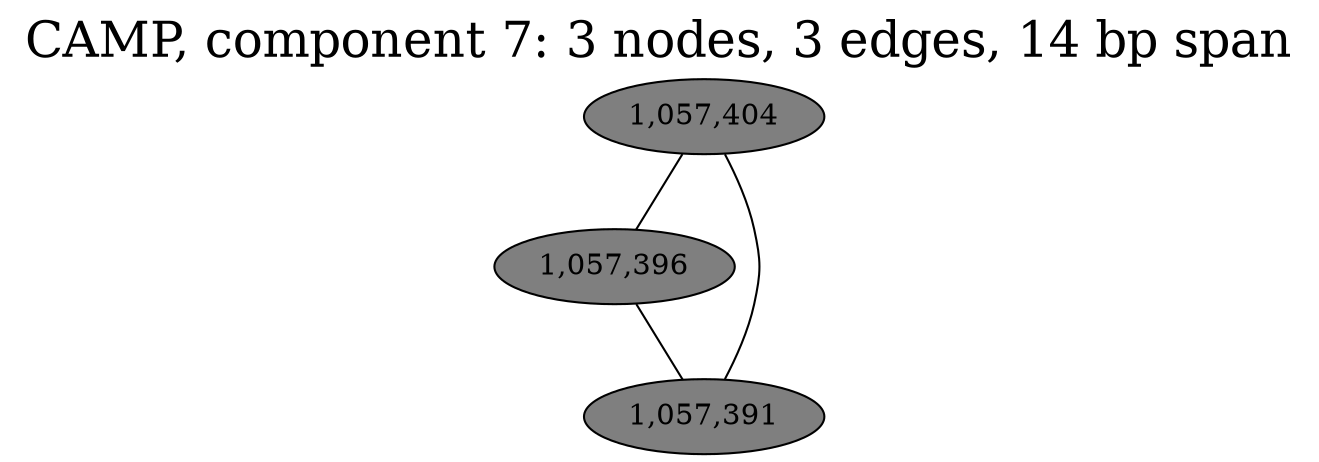 graph CAMP_cc7 {
	overlap="prism50";
	outputorder="edgesfirst";
	label="CAMP, component 7: 3 nodes, 3 edges, 14 bp span";
	labelloc="t";
	fontsize=24;
	"1,057,404" [style="filled", fillcolor="#7f7f7f", fontcolor="#000000"];
	"1,057,396" [style="filled", fillcolor="#7f7f7f", fontcolor="#000000"];
	"1,057,391" [style="filled", fillcolor="#7f7f7f", fontcolor="#000000"];
	"1,057,404" -- "1,057,391";
	"1,057,404" -- "1,057,396";
	"1,057,396" -- "1,057,391";
}